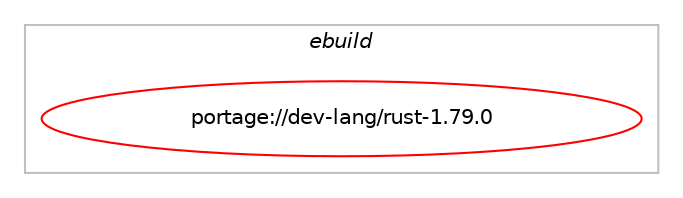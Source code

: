 digraph prolog {

# *************
# Graph options
# *************

newrank=true;
concentrate=true;
compound=true;
graph [rankdir=LR,fontname=Helvetica,fontsize=10,ranksep=1.5];#, ranksep=2.5, nodesep=0.2];
edge  [arrowhead=vee];
node  [fontname=Helvetica,fontsize=10];

# **********
# The ebuild
# **********

subgraph cluster_leftcol {
color=gray;
label=<<i>ebuild</i>>;
id [label="portage://dev-lang/rust-1.79.0", color=red, width=4, href="../dev-lang/rust-1.79.0.svg"];
}

# ****************
# The dependencies
# ****************

subgraph cluster_midcol {
color=gray;
label=<<i>dependencies</i>>;
subgraph cluster_compile {
fillcolor="#eeeeee";
style=filled;
label=<<i>compile</i>>;
# *** BEGIN UNKNOWN DEPENDENCY TYPE (TODO) ***
# id -> equal(use_conditional_group(negative,system-llvm,portage://dev-lang/rust-1.79.0,[use_conditional_group(negative,llvm-libunwind,portage://dev-lang/rust-1.79.0,[use_conditional_group(positive,elibc_musl,portage://dev-lang/rust-1.79.0,[package_dependency(portage://dev-lang/rust-1.79.0,install,no,sys-libs,libunwind,none,[,,],any_same_slot,[])])])]))
# *** END UNKNOWN DEPENDENCY TYPE (TODO) ***

# *** BEGIN UNKNOWN DEPENDENCY TYPE (TODO) ***
# id -> equal(use_conditional_group(positive,system-llvm,portage://dev-lang/rust-1.79.0,[any_of_group([all_of_group([use_conditional_group(positive,llvm_targets_AArch64,portage://dev-lang/rust-1.79.0,[package_dependency(portage://dev-lang/rust-1.79.0,install,no,sys-devel,llvm,none,[,,],[slot(18)],[use(enable(llvm_targets_AArch64),negative)])]),use_conditional_group(positive,wasm,portage://dev-lang/rust-1.79.0,[package_dependency(portage://dev-lang/rust-1.79.0,install,no,sys-devel,lld,none,[,,],[slot(18)],[])]),use_conditional_group(positive,llvm_targets_AMDGPU,portage://dev-lang/rust-1.79.0,[package_dependency(portage://dev-lang/rust-1.79.0,install,no,sys-devel,llvm,none,[,,],[slot(18)],[use(enable(llvm_targets_AMDGPU),negative)])]),use_conditional_group(positive,wasm,portage://dev-lang/rust-1.79.0,[package_dependency(portage://dev-lang/rust-1.79.0,install,no,sys-devel,lld,none,[,,],[slot(18)],[])]),use_conditional_group(positive,llvm_targets_ARC,portage://dev-lang/rust-1.79.0,[package_dependency(portage://dev-lang/rust-1.79.0,install,no,sys-devel,llvm,none,[,,],[slot(18)],[use(enable(llvm_targets_ARC),negative)])]),use_conditional_group(positive,wasm,portage://dev-lang/rust-1.79.0,[package_dependency(portage://dev-lang/rust-1.79.0,install,no,sys-devel,lld,none,[,,],[slot(18)],[])]),use_conditional_group(positive,llvm_targets_ARM,portage://dev-lang/rust-1.79.0,[package_dependency(portage://dev-lang/rust-1.79.0,install,no,sys-devel,llvm,none,[,,],[slot(18)],[use(enable(llvm_targets_ARM),negative)])]),use_conditional_group(positive,wasm,portage://dev-lang/rust-1.79.0,[package_dependency(portage://dev-lang/rust-1.79.0,install,no,sys-devel,lld,none,[,,],[slot(18)],[])]),use_conditional_group(positive,llvm_targets_AVR,portage://dev-lang/rust-1.79.0,[package_dependency(portage://dev-lang/rust-1.79.0,install,no,sys-devel,llvm,none,[,,],[slot(18)],[use(enable(llvm_targets_AVR),negative)])]),use_conditional_group(positive,wasm,portage://dev-lang/rust-1.79.0,[package_dependency(portage://dev-lang/rust-1.79.0,install,no,sys-devel,lld,none,[,,],[slot(18)],[])]),use_conditional_group(positive,llvm_targets_BPF,portage://dev-lang/rust-1.79.0,[package_dependency(portage://dev-lang/rust-1.79.0,install,no,sys-devel,llvm,none,[,,],[slot(18)],[use(enable(llvm_targets_BPF),negative)])]),use_conditional_group(positive,wasm,portage://dev-lang/rust-1.79.0,[package_dependency(portage://dev-lang/rust-1.79.0,install,no,sys-devel,lld,none,[,,],[slot(18)],[])]),use_conditional_group(positive,llvm_targets_CSKY,portage://dev-lang/rust-1.79.0,[package_dependency(portage://dev-lang/rust-1.79.0,install,no,sys-devel,llvm,none,[,,],[slot(18)],[use(enable(llvm_targets_CSKY),negative)])]),use_conditional_group(positive,wasm,portage://dev-lang/rust-1.79.0,[package_dependency(portage://dev-lang/rust-1.79.0,install,no,sys-devel,lld,none,[,,],[slot(18)],[])]),use_conditional_group(positive,llvm_targets_DirectX,portage://dev-lang/rust-1.79.0,[package_dependency(portage://dev-lang/rust-1.79.0,install,no,sys-devel,llvm,none,[,,],[slot(18)],[use(enable(llvm_targets_DirectX),negative)])]),use_conditional_group(positive,wasm,portage://dev-lang/rust-1.79.0,[package_dependency(portage://dev-lang/rust-1.79.0,install,no,sys-devel,lld,none,[,,],[slot(18)],[])]),use_conditional_group(positive,llvm_targets_Hexagon,portage://dev-lang/rust-1.79.0,[package_dependency(portage://dev-lang/rust-1.79.0,install,no,sys-devel,llvm,none,[,,],[slot(18)],[use(enable(llvm_targets_Hexagon),negative)])]),use_conditional_group(positive,wasm,portage://dev-lang/rust-1.79.0,[package_dependency(portage://dev-lang/rust-1.79.0,install,no,sys-devel,lld,none,[,,],[slot(18)],[])]),use_conditional_group(positive,llvm_targets_Lanai,portage://dev-lang/rust-1.79.0,[package_dependency(portage://dev-lang/rust-1.79.0,install,no,sys-devel,llvm,none,[,,],[slot(18)],[use(enable(llvm_targets_Lanai),negative)])]),use_conditional_group(positive,wasm,portage://dev-lang/rust-1.79.0,[package_dependency(portage://dev-lang/rust-1.79.0,install,no,sys-devel,lld,none,[,,],[slot(18)],[])]),use_conditional_group(positive,llvm_targets_LoongArch,portage://dev-lang/rust-1.79.0,[package_dependency(portage://dev-lang/rust-1.79.0,install,no,sys-devel,llvm,none,[,,],[slot(18)],[use(enable(llvm_targets_LoongArch),negative)])]),use_conditional_group(positive,wasm,portage://dev-lang/rust-1.79.0,[package_dependency(portage://dev-lang/rust-1.79.0,install,no,sys-devel,lld,none,[,,],[slot(18)],[])]),use_conditional_group(positive,llvm_targets_M68k,portage://dev-lang/rust-1.79.0,[package_dependency(portage://dev-lang/rust-1.79.0,install,no,sys-devel,llvm,none,[,,],[slot(18)],[use(enable(llvm_targets_M68k),negative)])]),use_conditional_group(positive,wasm,portage://dev-lang/rust-1.79.0,[package_dependency(portage://dev-lang/rust-1.79.0,install,no,sys-devel,lld,none,[,,],[slot(18)],[])]),use_conditional_group(positive,llvm_targets_Mips,portage://dev-lang/rust-1.79.0,[package_dependency(portage://dev-lang/rust-1.79.0,install,no,sys-devel,llvm,none,[,,],[slot(18)],[use(enable(llvm_targets_Mips),negative)])]),use_conditional_group(positive,wasm,portage://dev-lang/rust-1.79.0,[package_dependency(portage://dev-lang/rust-1.79.0,install,no,sys-devel,lld,none,[,,],[slot(18)],[])]),use_conditional_group(positive,llvm_targets_MSP430,portage://dev-lang/rust-1.79.0,[package_dependency(portage://dev-lang/rust-1.79.0,install,no,sys-devel,llvm,none,[,,],[slot(18)],[use(enable(llvm_targets_MSP430),negative)])]),use_conditional_group(positive,wasm,portage://dev-lang/rust-1.79.0,[package_dependency(portage://dev-lang/rust-1.79.0,install,no,sys-devel,lld,none,[,,],[slot(18)],[])]),use_conditional_group(positive,llvm_targets_NVPTX,portage://dev-lang/rust-1.79.0,[package_dependency(portage://dev-lang/rust-1.79.0,install,no,sys-devel,llvm,none,[,,],[slot(18)],[use(enable(llvm_targets_NVPTX),negative)])]),use_conditional_group(positive,wasm,portage://dev-lang/rust-1.79.0,[package_dependency(portage://dev-lang/rust-1.79.0,install,no,sys-devel,lld,none,[,,],[slot(18)],[])]),use_conditional_group(positive,llvm_targets_PowerPC,portage://dev-lang/rust-1.79.0,[package_dependency(portage://dev-lang/rust-1.79.0,install,no,sys-devel,llvm,none,[,,],[slot(18)],[use(enable(llvm_targets_PowerPC),negative)])]),use_conditional_group(positive,wasm,portage://dev-lang/rust-1.79.0,[package_dependency(portage://dev-lang/rust-1.79.0,install,no,sys-devel,lld,none,[,,],[slot(18)],[])]),use_conditional_group(positive,llvm_targets_RISCV,portage://dev-lang/rust-1.79.0,[package_dependency(portage://dev-lang/rust-1.79.0,install,no,sys-devel,llvm,none,[,,],[slot(18)],[use(enable(llvm_targets_RISCV),negative)])]),use_conditional_group(positive,wasm,portage://dev-lang/rust-1.79.0,[package_dependency(portage://dev-lang/rust-1.79.0,install,no,sys-devel,lld,none,[,,],[slot(18)],[])]),use_conditional_group(positive,llvm_targets_Sparc,portage://dev-lang/rust-1.79.0,[package_dependency(portage://dev-lang/rust-1.79.0,install,no,sys-devel,llvm,none,[,,],[slot(18)],[use(enable(llvm_targets_Sparc),negative)])]),use_conditional_group(positive,wasm,portage://dev-lang/rust-1.79.0,[package_dependency(portage://dev-lang/rust-1.79.0,install,no,sys-devel,lld,none,[,,],[slot(18)],[])]),use_conditional_group(positive,llvm_targets_SPIRV,portage://dev-lang/rust-1.79.0,[package_dependency(portage://dev-lang/rust-1.79.0,install,no,sys-devel,llvm,none,[,,],[slot(18)],[use(enable(llvm_targets_SPIRV),negative)])]),use_conditional_group(positive,wasm,portage://dev-lang/rust-1.79.0,[package_dependency(portage://dev-lang/rust-1.79.0,install,no,sys-devel,lld,none,[,,],[slot(18)],[])]),use_conditional_group(positive,llvm_targets_SystemZ,portage://dev-lang/rust-1.79.0,[package_dependency(portage://dev-lang/rust-1.79.0,install,no,sys-devel,llvm,none,[,,],[slot(18)],[use(enable(llvm_targets_SystemZ),negative)])]),use_conditional_group(positive,wasm,portage://dev-lang/rust-1.79.0,[package_dependency(portage://dev-lang/rust-1.79.0,install,no,sys-devel,lld,none,[,,],[slot(18)],[])]),use_conditional_group(positive,llvm_targets_VE,portage://dev-lang/rust-1.79.0,[package_dependency(portage://dev-lang/rust-1.79.0,install,no,sys-devel,llvm,none,[,,],[slot(18)],[use(enable(llvm_targets_VE),negative)])]),use_conditional_group(positive,wasm,portage://dev-lang/rust-1.79.0,[package_dependency(portage://dev-lang/rust-1.79.0,install,no,sys-devel,lld,none,[,,],[slot(18)],[])]),use_conditional_group(positive,llvm_targets_WebAssembly,portage://dev-lang/rust-1.79.0,[package_dependency(portage://dev-lang/rust-1.79.0,install,no,sys-devel,llvm,none,[,,],[slot(18)],[use(enable(llvm_targets_WebAssembly),negative)])]),use_conditional_group(positive,wasm,portage://dev-lang/rust-1.79.0,[package_dependency(portage://dev-lang/rust-1.79.0,install,no,sys-devel,lld,none,[,,],[slot(18)],[])]),use_conditional_group(positive,llvm_targets_X86,portage://dev-lang/rust-1.79.0,[package_dependency(portage://dev-lang/rust-1.79.0,install,no,sys-devel,llvm,none,[,,],[slot(18)],[use(enable(llvm_targets_X86),negative)])]),use_conditional_group(positive,wasm,portage://dev-lang/rust-1.79.0,[package_dependency(portage://dev-lang/rust-1.79.0,install,no,sys-devel,lld,none,[,,],[slot(18)],[])]),use_conditional_group(positive,llvm_targets_XCore,portage://dev-lang/rust-1.79.0,[package_dependency(portage://dev-lang/rust-1.79.0,install,no,sys-devel,llvm,none,[,,],[slot(18)],[use(enable(llvm_targets_XCore),negative)])]),use_conditional_group(positive,wasm,portage://dev-lang/rust-1.79.0,[package_dependency(portage://dev-lang/rust-1.79.0,install,no,sys-devel,lld,none,[,,],[slot(18)],[])]),use_conditional_group(positive,llvm_targets_Xtensa,portage://dev-lang/rust-1.79.0,[package_dependency(portage://dev-lang/rust-1.79.0,install,no,sys-devel,llvm,none,[,,],[slot(18)],[use(enable(llvm_targets_Xtensa),negative)])]),use_conditional_group(positive,wasm,portage://dev-lang/rust-1.79.0,[package_dependency(portage://dev-lang/rust-1.79.0,install,no,sys-devel,lld,none,[,,],[slot(18)],[])])])]),package_dependency(portage://dev-lang/rust-1.79.0,install,no,sys-devel,llvm,smaller,[19,,,19],any_same_slot,[]),use_conditional_group(positive,llvm-libunwind,portage://dev-lang/rust-1.79.0,[package_dependency(portage://dev-lang/rust-1.79.0,install,no,sys-libs,llvm-libunwind,none,[,,],any_same_slot,[])])]))
# *** END UNKNOWN DEPENDENCY TYPE (TODO) ***

# *** BEGIN UNKNOWN DEPENDENCY TYPE (TODO) ***
# id -> equal(package_dependency(portage://dev-lang/rust-1.79.0,install,no,app-arch,xz-utils,greaterequal,[5.2,,,5.2],[],[]))
# *** END UNKNOWN DEPENDENCY TYPE (TODO) ***

# *** BEGIN UNKNOWN DEPENDENCY TYPE (TODO) ***
# id -> equal(package_dependency(portage://dev-lang/rust-1.79.0,install,no,dev-libs,openssl,none,[,,],[slot(0),equal],[]))
# *** END UNKNOWN DEPENDENCY TYPE (TODO) ***

# *** BEGIN UNKNOWN DEPENDENCY TYPE (TODO) ***
# id -> equal(package_dependency(portage://dev-lang/rust-1.79.0,install,no,net-misc,curl,none,[,,],any_same_slot,[use(enable(http2),none),use(enable(ssl),none)]))
# *** END UNKNOWN DEPENDENCY TYPE (TODO) ***

# *** BEGIN UNKNOWN DEPENDENCY TYPE (TODO) ***
# id -> equal(package_dependency(portage://dev-lang/rust-1.79.0,install,no,sys-libs,zlib,none,[,,],any_same_slot,[]))
# *** END UNKNOWN DEPENDENCY TYPE (TODO) ***

# *** BEGIN UNKNOWN DEPENDENCY TYPE (TODO) ***
# id -> equal(package_dependency(portage://dev-lang/rust-1.79.0,install,strong,sys-devel,llvm,none,[,,],[slot(0)],[]))
# *** END UNKNOWN DEPENDENCY TYPE (TODO) ***

}
subgraph cluster_compileandrun {
fillcolor="#eeeeee";
style=filled;
label=<<i>compile and run</i>>;
}
subgraph cluster_run {
fillcolor="#eeeeee";
style=filled;
label=<<i>run</i>>;
# *** BEGIN UNKNOWN DEPENDENCY TYPE (TODO) ***
# id -> equal(use_conditional_group(negative,system-llvm,portage://dev-lang/rust-1.79.0,[use_conditional_group(negative,llvm-libunwind,portage://dev-lang/rust-1.79.0,[use_conditional_group(positive,elibc_musl,portage://dev-lang/rust-1.79.0,[package_dependency(portage://dev-lang/rust-1.79.0,run,no,sys-libs,libunwind,none,[,,],any_same_slot,[])])])]))
# *** END UNKNOWN DEPENDENCY TYPE (TODO) ***

# *** BEGIN UNKNOWN DEPENDENCY TYPE (TODO) ***
# id -> equal(use_conditional_group(positive,system-llvm,portage://dev-lang/rust-1.79.0,[any_of_group([all_of_group([use_conditional_group(positive,llvm_targets_AArch64,portage://dev-lang/rust-1.79.0,[package_dependency(portage://dev-lang/rust-1.79.0,run,no,sys-devel,llvm,none,[,,],[slot(18)],[use(enable(llvm_targets_AArch64),negative)])]),use_conditional_group(positive,wasm,portage://dev-lang/rust-1.79.0,[package_dependency(portage://dev-lang/rust-1.79.0,run,no,sys-devel,lld,none,[,,],[slot(18)],[])]),use_conditional_group(positive,llvm_targets_AMDGPU,portage://dev-lang/rust-1.79.0,[package_dependency(portage://dev-lang/rust-1.79.0,run,no,sys-devel,llvm,none,[,,],[slot(18)],[use(enable(llvm_targets_AMDGPU),negative)])]),use_conditional_group(positive,wasm,portage://dev-lang/rust-1.79.0,[package_dependency(portage://dev-lang/rust-1.79.0,run,no,sys-devel,lld,none,[,,],[slot(18)],[])]),use_conditional_group(positive,llvm_targets_ARC,portage://dev-lang/rust-1.79.0,[package_dependency(portage://dev-lang/rust-1.79.0,run,no,sys-devel,llvm,none,[,,],[slot(18)],[use(enable(llvm_targets_ARC),negative)])]),use_conditional_group(positive,wasm,portage://dev-lang/rust-1.79.0,[package_dependency(portage://dev-lang/rust-1.79.0,run,no,sys-devel,lld,none,[,,],[slot(18)],[])]),use_conditional_group(positive,llvm_targets_ARM,portage://dev-lang/rust-1.79.0,[package_dependency(portage://dev-lang/rust-1.79.0,run,no,sys-devel,llvm,none,[,,],[slot(18)],[use(enable(llvm_targets_ARM),negative)])]),use_conditional_group(positive,wasm,portage://dev-lang/rust-1.79.0,[package_dependency(portage://dev-lang/rust-1.79.0,run,no,sys-devel,lld,none,[,,],[slot(18)],[])]),use_conditional_group(positive,llvm_targets_AVR,portage://dev-lang/rust-1.79.0,[package_dependency(portage://dev-lang/rust-1.79.0,run,no,sys-devel,llvm,none,[,,],[slot(18)],[use(enable(llvm_targets_AVR),negative)])]),use_conditional_group(positive,wasm,portage://dev-lang/rust-1.79.0,[package_dependency(portage://dev-lang/rust-1.79.0,run,no,sys-devel,lld,none,[,,],[slot(18)],[])]),use_conditional_group(positive,llvm_targets_BPF,portage://dev-lang/rust-1.79.0,[package_dependency(portage://dev-lang/rust-1.79.0,run,no,sys-devel,llvm,none,[,,],[slot(18)],[use(enable(llvm_targets_BPF),negative)])]),use_conditional_group(positive,wasm,portage://dev-lang/rust-1.79.0,[package_dependency(portage://dev-lang/rust-1.79.0,run,no,sys-devel,lld,none,[,,],[slot(18)],[])]),use_conditional_group(positive,llvm_targets_CSKY,portage://dev-lang/rust-1.79.0,[package_dependency(portage://dev-lang/rust-1.79.0,run,no,sys-devel,llvm,none,[,,],[slot(18)],[use(enable(llvm_targets_CSKY),negative)])]),use_conditional_group(positive,wasm,portage://dev-lang/rust-1.79.0,[package_dependency(portage://dev-lang/rust-1.79.0,run,no,sys-devel,lld,none,[,,],[slot(18)],[])]),use_conditional_group(positive,llvm_targets_DirectX,portage://dev-lang/rust-1.79.0,[package_dependency(portage://dev-lang/rust-1.79.0,run,no,sys-devel,llvm,none,[,,],[slot(18)],[use(enable(llvm_targets_DirectX),negative)])]),use_conditional_group(positive,wasm,portage://dev-lang/rust-1.79.0,[package_dependency(portage://dev-lang/rust-1.79.0,run,no,sys-devel,lld,none,[,,],[slot(18)],[])]),use_conditional_group(positive,llvm_targets_Hexagon,portage://dev-lang/rust-1.79.0,[package_dependency(portage://dev-lang/rust-1.79.0,run,no,sys-devel,llvm,none,[,,],[slot(18)],[use(enable(llvm_targets_Hexagon),negative)])]),use_conditional_group(positive,wasm,portage://dev-lang/rust-1.79.0,[package_dependency(portage://dev-lang/rust-1.79.0,run,no,sys-devel,lld,none,[,,],[slot(18)],[])]),use_conditional_group(positive,llvm_targets_Lanai,portage://dev-lang/rust-1.79.0,[package_dependency(portage://dev-lang/rust-1.79.0,run,no,sys-devel,llvm,none,[,,],[slot(18)],[use(enable(llvm_targets_Lanai),negative)])]),use_conditional_group(positive,wasm,portage://dev-lang/rust-1.79.0,[package_dependency(portage://dev-lang/rust-1.79.0,run,no,sys-devel,lld,none,[,,],[slot(18)],[])]),use_conditional_group(positive,llvm_targets_LoongArch,portage://dev-lang/rust-1.79.0,[package_dependency(portage://dev-lang/rust-1.79.0,run,no,sys-devel,llvm,none,[,,],[slot(18)],[use(enable(llvm_targets_LoongArch),negative)])]),use_conditional_group(positive,wasm,portage://dev-lang/rust-1.79.0,[package_dependency(portage://dev-lang/rust-1.79.0,run,no,sys-devel,lld,none,[,,],[slot(18)],[])]),use_conditional_group(positive,llvm_targets_M68k,portage://dev-lang/rust-1.79.0,[package_dependency(portage://dev-lang/rust-1.79.0,run,no,sys-devel,llvm,none,[,,],[slot(18)],[use(enable(llvm_targets_M68k),negative)])]),use_conditional_group(positive,wasm,portage://dev-lang/rust-1.79.0,[package_dependency(portage://dev-lang/rust-1.79.0,run,no,sys-devel,lld,none,[,,],[slot(18)],[])]),use_conditional_group(positive,llvm_targets_Mips,portage://dev-lang/rust-1.79.0,[package_dependency(portage://dev-lang/rust-1.79.0,run,no,sys-devel,llvm,none,[,,],[slot(18)],[use(enable(llvm_targets_Mips),negative)])]),use_conditional_group(positive,wasm,portage://dev-lang/rust-1.79.0,[package_dependency(portage://dev-lang/rust-1.79.0,run,no,sys-devel,lld,none,[,,],[slot(18)],[])]),use_conditional_group(positive,llvm_targets_MSP430,portage://dev-lang/rust-1.79.0,[package_dependency(portage://dev-lang/rust-1.79.0,run,no,sys-devel,llvm,none,[,,],[slot(18)],[use(enable(llvm_targets_MSP430),negative)])]),use_conditional_group(positive,wasm,portage://dev-lang/rust-1.79.0,[package_dependency(portage://dev-lang/rust-1.79.0,run,no,sys-devel,lld,none,[,,],[slot(18)],[])]),use_conditional_group(positive,llvm_targets_NVPTX,portage://dev-lang/rust-1.79.0,[package_dependency(portage://dev-lang/rust-1.79.0,run,no,sys-devel,llvm,none,[,,],[slot(18)],[use(enable(llvm_targets_NVPTX),negative)])]),use_conditional_group(positive,wasm,portage://dev-lang/rust-1.79.0,[package_dependency(portage://dev-lang/rust-1.79.0,run,no,sys-devel,lld,none,[,,],[slot(18)],[])]),use_conditional_group(positive,llvm_targets_PowerPC,portage://dev-lang/rust-1.79.0,[package_dependency(portage://dev-lang/rust-1.79.0,run,no,sys-devel,llvm,none,[,,],[slot(18)],[use(enable(llvm_targets_PowerPC),negative)])]),use_conditional_group(positive,wasm,portage://dev-lang/rust-1.79.0,[package_dependency(portage://dev-lang/rust-1.79.0,run,no,sys-devel,lld,none,[,,],[slot(18)],[])]),use_conditional_group(positive,llvm_targets_RISCV,portage://dev-lang/rust-1.79.0,[package_dependency(portage://dev-lang/rust-1.79.0,run,no,sys-devel,llvm,none,[,,],[slot(18)],[use(enable(llvm_targets_RISCV),negative)])]),use_conditional_group(positive,wasm,portage://dev-lang/rust-1.79.0,[package_dependency(portage://dev-lang/rust-1.79.0,run,no,sys-devel,lld,none,[,,],[slot(18)],[])]),use_conditional_group(positive,llvm_targets_Sparc,portage://dev-lang/rust-1.79.0,[package_dependency(portage://dev-lang/rust-1.79.0,run,no,sys-devel,llvm,none,[,,],[slot(18)],[use(enable(llvm_targets_Sparc),negative)])]),use_conditional_group(positive,wasm,portage://dev-lang/rust-1.79.0,[package_dependency(portage://dev-lang/rust-1.79.0,run,no,sys-devel,lld,none,[,,],[slot(18)],[])]),use_conditional_group(positive,llvm_targets_SPIRV,portage://dev-lang/rust-1.79.0,[package_dependency(portage://dev-lang/rust-1.79.0,run,no,sys-devel,llvm,none,[,,],[slot(18)],[use(enable(llvm_targets_SPIRV),negative)])]),use_conditional_group(positive,wasm,portage://dev-lang/rust-1.79.0,[package_dependency(portage://dev-lang/rust-1.79.0,run,no,sys-devel,lld,none,[,,],[slot(18)],[])]),use_conditional_group(positive,llvm_targets_SystemZ,portage://dev-lang/rust-1.79.0,[package_dependency(portage://dev-lang/rust-1.79.0,run,no,sys-devel,llvm,none,[,,],[slot(18)],[use(enable(llvm_targets_SystemZ),negative)])]),use_conditional_group(positive,wasm,portage://dev-lang/rust-1.79.0,[package_dependency(portage://dev-lang/rust-1.79.0,run,no,sys-devel,lld,none,[,,],[slot(18)],[])]),use_conditional_group(positive,llvm_targets_VE,portage://dev-lang/rust-1.79.0,[package_dependency(portage://dev-lang/rust-1.79.0,run,no,sys-devel,llvm,none,[,,],[slot(18)],[use(enable(llvm_targets_VE),negative)])]),use_conditional_group(positive,wasm,portage://dev-lang/rust-1.79.0,[package_dependency(portage://dev-lang/rust-1.79.0,run,no,sys-devel,lld,none,[,,],[slot(18)],[])]),use_conditional_group(positive,llvm_targets_WebAssembly,portage://dev-lang/rust-1.79.0,[package_dependency(portage://dev-lang/rust-1.79.0,run,no,sys-devel,llvm,none,[,,],[slot(18)],[use(enable(llvm_targets_WebAssembly),negative)])]),use_conditional_group(positive,wasm,portage://dev-lang/rust-1.79.0,[package_dependency(portage://dev-lang/rust-1.79.0,run,no,sys-devel,lld,none,[,,],[slot(18)],[])]),use_conditional_group(positive,llvm_targets_X86,portage://dev-lang/rust-1.79.0,[package_dependency(portage://dev-lang/rust-1.79.0,run,no,sys-devel,llvm,none,[,,],[slot(18)],[use(enable(llvm_targets_X86),negative)])]),use_conditional_group(positive,wasm,portage://dev-lang/rust-1.79.0,[package_dependency(portage://dev-lang/rust-1.79.0,run,no,sys-devel,lld,none,[,,],[slot(18)],[])]),use_conditional_group(positive,llvm_targets_XCore,portage://dev-lang/rust-1.79.0,[package_dependency(portage://dev-lang/rust-1.79.0,run,no,sys-devel,llvm,none,[,,],[slot(18)],[use(enable(llvm_targets_XCore),negative)])]),use_conditional_group(positive,wasm,portage://dev-lang/rust-1.79.0,[package_dependency(portage://dev-lang/rust-1.79.0,run,no,sys-devel,lld,none,[,,],[slot(18)],[])]),use_conditional_group(positive,llvm_targets_Xtensa,portage://dev-lang/rust-1.79.0,[package_dependency(portage://dev-lang/rust-1.79.0,run,no,sys-devel,llvm,none,[,,],[slot(18)],[use(enable(llvm_targets_Xtensa),negative)])]),use_conditional_group(positive,wasm,portage://dev-lang/rust-1.79.0,[package_dependency(portage://dev-lang/rust-1.79.0,run,no,sys-devel,lld,none,[,,],[slot(18)],[])])])]),package_dependency(portage://dev-lang/rust-1.79.0,run,no,sys-devel,llvm,smaller,[19,,,19],any_same_slot,[]),use_conditional_group(positive,llvm-libunwind,portage://dev-lang/rust-1.79.0,[package_dependency(portage://dev-lang/rust-1.79.0,run,no,sys-libs,llvm-libunwind,none,[,,],any_same_slot,[])])]))
# *** END UNKNOWN DEPENDENCY TYPE (TODO) ***

# *** BEGIN UNKNOWN DEPENDENCY TYPE (TODO) ***
# id -> equal(package_dependency(portage://dev-lang/rust-1.79.0,run,no,app-arch,xz-utils,greaterequal,[5.2,,,5.2],[],[]))
# *** END UNKNOWN DEPENDENCY TYPE (TODO) ***

# *** BEGIN UNKNOWN DEPENDENCY TYPE (TODO) ***
# id -> equal(package_dependency(portage://dev-lang/rust-1.79.0,run,no,app-eselect,eselect-rust,none,[,,],[],[]))
# *** END UNKNOWN DEPENDENCY TYPE (TODO) ***

# *** BEGIN UNKNOWN DEPENDENCY TYPE (TODO) ***
# id -> equal(package_dependency(portage://dev-lang/rust-1.79.0,run,no,dev-libs,openssl,none,[,,],[slot(0),equal],[]))
# *** END UNKNOWN DEPENDENCY TYPE (TODO) ***

# *** BEGIN UNKNOWN DEPENDENCY TYPE (TODO) ***
# id -> equal(package_dependency(portage://dev-lang/rust-1.79.0,run,no,net-misc,curl,none,[,,],any_same_slot,[use(enable(http2),none),use(enable(ssl),none)]))
# *** END UNKNOWN DEPENDENCY TYPE (TODO) ***

# *** BEGIN UNKNOWN DEPENDENCY TYPE (TODO) ***
# id -> equal(package_dependency(portage://dev-lang/rust-1.79.0,run,no,sys-apps,lsb-release,none,[,,],[],[]))
# *** END UNKNOWN DEPENDENCY TYPE (TODO) ***

# *** BEGIN UNKNOWN DEPENDENCY TYPE (TODO) ***
# id -> equal(package_dependency(portage://dev-lang/rust-1.79.0,run,no,sys-libs,zlib,none,[,,],any_same_slot,[]))
# *** END UNKNOWN DEPENDENCY TYPE (TODO) ***

}
}

# **************
# The candidates
# **************

subgraph cluster_choices {
rank=same;
color=gray;
label=<<i>candidates</i>>;

}

}
